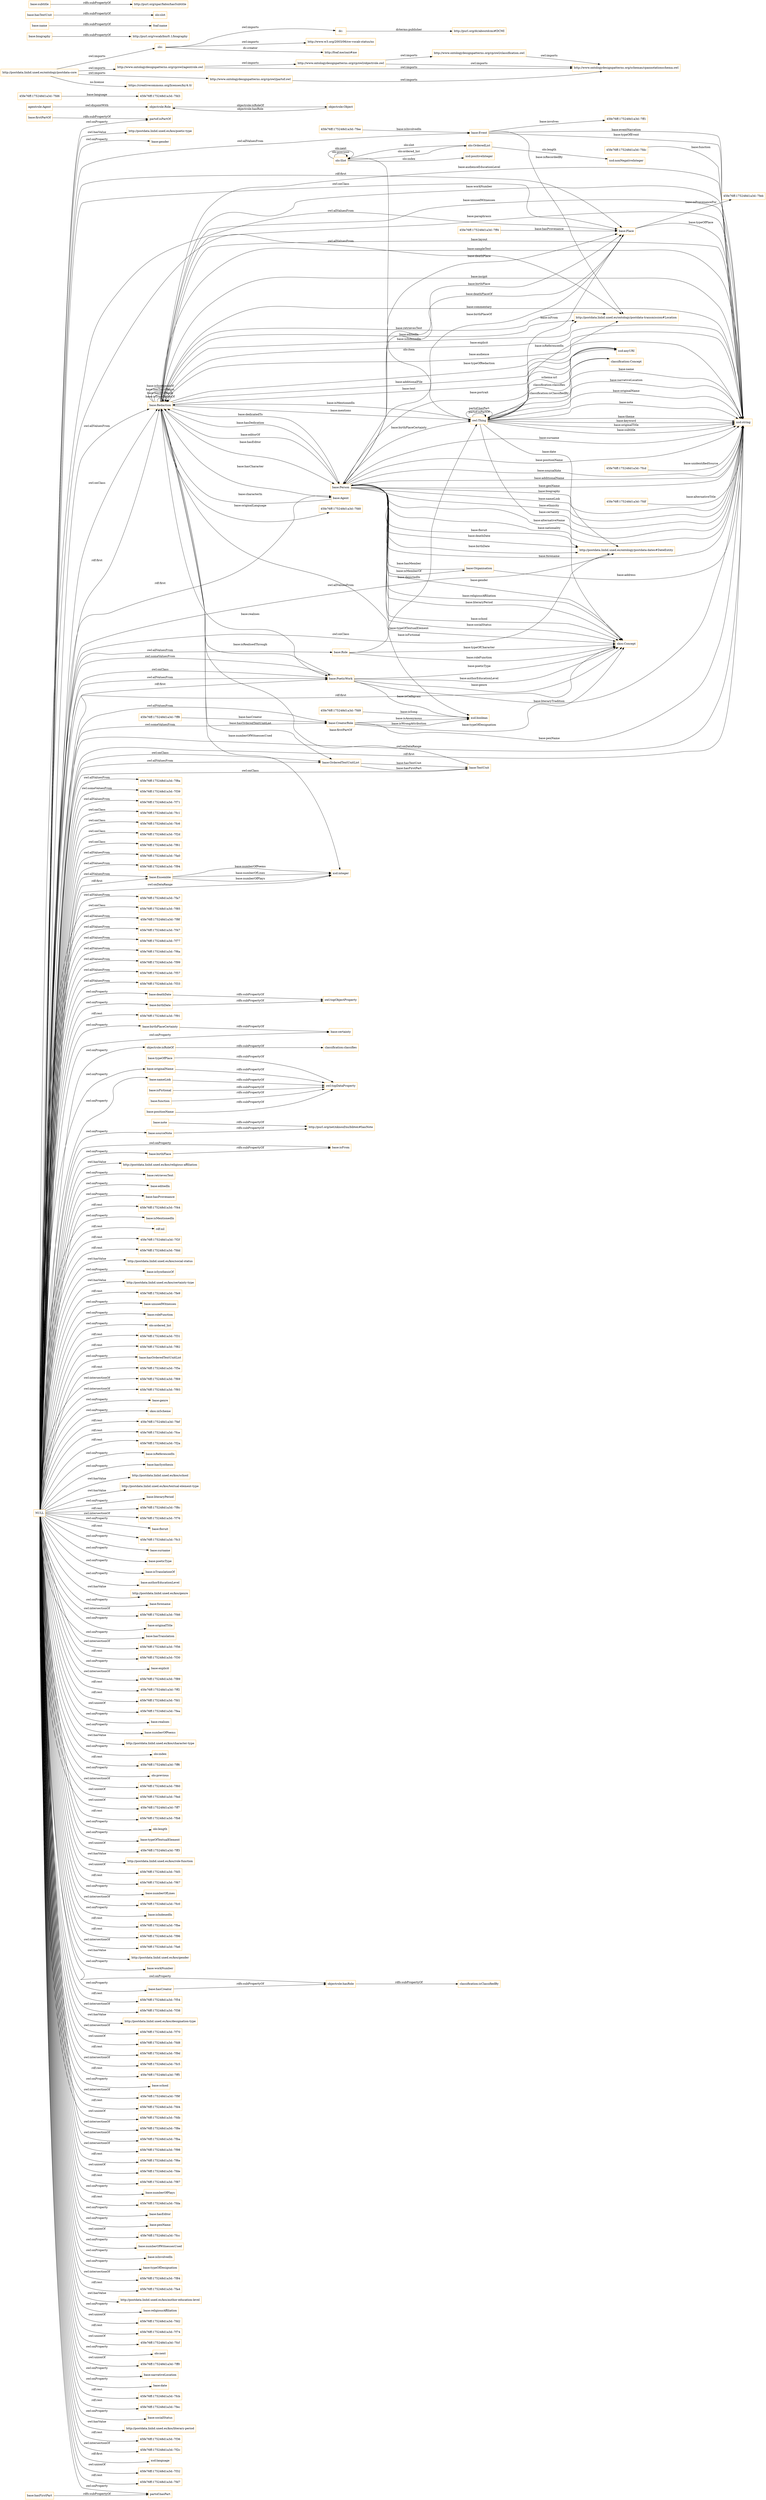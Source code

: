 digraph ar2dtool_diagram { 
rankdir=LR;
size="1501"
node [shape = rectangle, color="orange"]; "45fe76ff:175248d1a3d:-7ff1" "base:Role" "base:OrderedTextUnitList" "45fe76ff:175248d1a3d:-7f8a" "45fe76ff:175248d1a3d:-7f39" "45fe76ff:175248d1a3d:-7fdc" "45fe76ff:175248d1a3d:-7ff8" "45fe76ff:175248d1a3d:-7f71" "agentrole:Agent" "45fe76ff:175248d1a3d:-7fc1" "45fe76ff:175248d1a3d:-7fc6" "45fe76ff:175248d1a3d:-7f2d" "base:Agent" "base:CreatorRole" "base:Person" "base:Organisation" "45fe76ff:175248d1a3d:-7f61" "45fe76ff:175248d1a3d:-7fa0" "base:Redaction" "45fe76ff:175248d1a3d:-7f94" "base:Ensemble" "45fe76ff:175248d1a3d:-7fee" "45fe76ff:175248d1a3d:-7fa7" "45fe76ff:175248d1a3d:-7f85" "45fe76ff:175248d1a3d:-7fcd" "45fe76ff:175248d1a3d:-7fd6" "base:TextUnit" "45fe76ff:175248d1a3d:-7f8f" "45fe76ff:175248d1a3d:-7f47" "45fe76ff:175248d1a3d:-7f77" "45fe76ff:175248d1a3d:-7fd9" "skos:Concept" "http://postdata.linhd.uned.es/ontology/postdata-dates#DateEntity" "base:Place" "45fe76ff:175248d1a3d:-7feb" "45fe76ff:175248d1a3d:-7ff4" "base:Event" "45fe76ff:175248d1a3d:-7f6a" "45fe76ff:175248d1a3d:-7f99" "45fe76ff:175248d1a3d:-7f57" "45fe76ff:175248d1a3d:-7f33" "http://postdata.linhd.uned.es/ontology/postdata-transmission#Location" "45fe76ff:175248d1a3d:-7fdf" "base:PoeticWork" "owl:Thing" "objectrole:Role" "objectrole:Object" "olo:Slot" "olo:OrderedList" "classification:Concept" ; /*classes style*/
	"base:deathDate" -> "owl:topObjectProperty" [ label = "rdfs:subPropertyOf" ];
	"http://www.ontologydesignpatterns.org/cp/owl/objectrole.owl" -> "http://www.ontologydesignpatterns.org/cp/owl/classification.owl" [ label = "owl:imports" ];
	"http://www.ontologydesignpatterns.org/cp/owl/objectrole.owl" -> "http://www.ontologydesignpatterns.org/schemas/cpannotationschema.owl" [ label = "owl:imports" ];
	"http://www.ontologydesignpatterns.org/cp/owl/classification.owl" -> "http://www.ontologydesignpatterns.org/schemas/cpannotationschema.owl" [ label = "owl:imports" ];
	"base:firstPartOf" -> "partof:isPartOf" [ label = "rdfs:subPropertyOf" ];
	"agentrole:Agent" -> "objectrole:Role" [ label = "owl:disjointWith" ];
	"dc:" -> "http://purl.org/dc/aboutdcmi#DCMI" [ label = "dcterms:publisher" ];
	"olo:" -> "http://www.w3.org/2003/06/sw-vocab-status/ns" [ label = "owl:imports" ];
	"olo:" -> "dc:" [ label = "owl:imports" ];
	"olo:" -> "http://foaf.me/zazi#me" [ label = "dc:creator" ];
	"base:birthPlaceCertainty" -> "base:certainty" [ label = "rdfs:subPropertyOf" ];
	"base:biography" -> "http://purl.org/vocab/bio/0.1/biography" [ label = "rdfs:subPropertyOf" ];
	"objectrole:isRoleOf" -> "classification:classifies" [ label = "rdfs:subPropertyOf" ];
	"base:nameLink" -> "owl:topDataProperty" [ label = "rdfs:subPropertyOf" ];
	"base:sourceNote" -> "http://purl.org/net/nknouf/ns/bibtex#hasNote" [ label = "rdfs:subPropertyOf" ];
	"base:name" -> "foaf:name" [ label = "rdfs:subPropertyOf" ];
	"base:hasTextUnit" -> "olo:slot" [ label = "rdfs:subPropertyOf" ];
	"NULL" -> "base:birthPlace" [ label = "owl:onProperty" ];
	"NULL" -> "http://postdata.linhd.uned.es/kos/religious-affiliation" [ label = "owl:hasValue" ];
	"NULL" -> "base:PoeticWork" [ label = "owl:allValuesFrom" ];
	"NULL" -> "base:CreatorRole" [ label = "owl:someValuesFrom" ];
	"NULL" -> "base:retrievesText" [ label = "owl:onProperty" ];
	"NULL" -> "base:editedIn" [ label = "owl:onProperty" ];
	"NULL" -> "base:Place" [ label = "rdf:first" ];
	"NULL" -> "base:hasProvenance" [ label = "owl:onProperty" ];
	"NULL" -> "45fe76ff:175248d1a3d:-7f99" [ label = "owl:allValuesFrom" ];
	"NULL" -> "45fe76ff:175248d1a3d:-7f44" [ label = "rdf:rest" ];
	"NULL" -> "base:PoeticWork" [ label = "rdf:first" ];
	"NULL" -> "base:isMentionedIn" [ label = "owl:onProperty" ];
	"NULL" -> "base:birthDate" [ label = "owl:onProperty" ];
	"NULL" -> "rdf:nil" [ label = "rdf:rest" ];
	"NULL" -> "45fe76ff:175248d1a3d:-7f2f" [ label = "rdf:rest" ];
	"NULL" -> "45fe76ff:175248d1a3d:-7fc6" [ label = "owl:onClass" ];
	"NULL" -> "45fe76ff:175248d1a3d:-7fdd" [ label = "rdf:rest" ];
	"NULL" -> "http://postdata.linhd.uned.es/kos/social-status" [ label = "owl:hasValue" ];
	"NULL" -> "base:isSynthesisOf" [ label = "owl:onProperty" ];
	"NULL" -> "45fe76ff:175248d1a3d:-7f39" [ label = "owl:someValuesFrom" ];
	"NULL" -> "base:birthPlaceCertainty" [ label = "owl:onProperty" ];
	"NULL" -> "http://postdata.linhd.uned.es/kos/certainty-type" [ label = "owl:hasValue" ];
	"NULL" -> "45fe76ff:175248d1a3d:-7fe9" [ label = "rdf:rest" ];
	"NULL" -> "base:unusedWitnesses" [ label = "owl:onProperty" ];
	"NULL" -> "objectrole:isRoleOf" [ label = "owl:onProperty" ];
	"NULL" -> "base:roleFunction" [ label = "owl:onProperty" ];
	"NULL" -> "partof:isPartOf" [ label = "owl:onProperty" ];
	"NULL" -> "olo:ordered_list" [ label = "owl:onProperty" ];
	"NULL" -> "45fe76ff:175248d1a3d:-7f31" [ label = "rdf:rest" ];
	"NULL" -> "45fe76ff:175248d1a3d:-7f82" [ label = "rdf:rest" ];
	"NULL" -> "base:hasOrderedTextUnitList" [ label = "owl:onProperty" ];
	"NULL" -> "45fe76ff:175248d1a3d:-7f5e" [ label = "rdf:rest" ];
	"NULL" -> "45fe76ff:175248d1a3d:-7f69" [ label = "owl:intersectionOf" ];
	"NULL" -> "45fe76ff:175248d1a3d:-7f93" [ label = "owl:intersectionOf" ];
	"NULL" -> "base:Role" [ label = "owl:allValuesFrom" ];
	"NULL" -> "base:genre" [ label = "owl:onProperty" ];
	"NULL" -> "skos:inScheme" [ label = "owl:onProperty" ];
	"NULL" -> "base:OrderedTextUnitList" [ label = "owl:allValuesFrom" ];
	"NULL" -> "base:CreatorRole" [ label = "owl:allValuesFrom" ];
	"NULL" -> "http://postdata.linhd.uned.es/ontology/postdata-dates#DateEntity" [ label = "owl:onClass" ];
	"NULL" -> "base:Ensemble" [ label = "owl:allValuesFrom" ];
	"NULL" -> "45fe76ff:175248d1a3d:-7fef" [ label = "rdf:rest" ];
	"NULL" -> "45fe76ff:175248d1a3d:-7f8f" [ label = "owl:allValuesFrom" ];
	"NULL" -> "45fe76ff:175248d1a3d:-7fce" [ label = "rdf:rest" ];
	"NULL" -> "45fe76ff:175248d1a3d:-7f2a" [ label = "rdf:rest" ];
	"NULL" -> "base:isReferencedIn" [ label = "owl:onProperty" ];
	"NULL" -> "base:hasSynthesis" [ label = "owl:onProperty" ];
	"NULL" -> "45fe76ff:175248d1a3d:-7fa7" [ label = "owl:allValuesFrom" ];
	"NULL" -> "base:Agent" [ label = "rdf:first" ];
	"NULL" -> "45fe76ff:175248d1a3d:-7f33" [ label = "owl:allValuesFrom" ];
	"NULL" -> "http://postdata.linhd.uned.es/kos/school" [ label = "owl:hasValue" ];
	"NULL" -> "skos:Concept" [ label = "rdf:first" ];
	"NULL" -> "http://postdata.linhd.uned.es/kos/textual-element-type" [ label = "owl:hasValue" ];
	"NULL" -> "base:literaryPeriod" [ label = "owl:onProperty" ];
	"NULL" -> "45fe76ff:175248d1a3d:-7f8c" [ label = "rdf:rest" ];
	"NULL" -> "45fe76ff:175248d1a3d:-7f76" [ label = "owl:intersectionOf" ];
	"NULL" -> "base:floruit" [ label = "owl:onProperty" ];
	"NULL" -> "45fe76ff:175248d1a3d:-7fc3" [ label = "rdf:rest" ];
	"NULL" -> "base:surname" [ label = "owl:onProperty" ];
	"NULL" -> "xsd:string" [ label = "owl:onDataRange" ];
	"NULL" -> "base:poeticType" [ label = "owl:onProperty" ];
	"NULL" -> "base:isTranslationOf" [ label = "owl:onProperty" ];
	"NULL" -> "base:authorEducationLevel" [ label = "owl:onProperty" ];
	"NULL" -> "http://postdata.linhd.uned.es/kos/genre" [ label = "owl:hasValue" ];
	"NULL" -> "base:forename" [ label = "owl:onProperty" ];
	"NULL" -> "45fe76ff:175248d1a3d:-7f46" [ label = "owl:intersectionOf" ];
	"NULL" -> "45fe76ff:175248d1a3d:-7f57" [ label = "owl:allValuesFrom" ];
	"NULL" -> "base:originalTitle" [ label = "owl:onProperty" ];
	"NULL" -> "base:hasTranslation" [ label = "owl:onProperty" ];
	"NULL" -> "45fe76ff:175248d1a3d:-7f56" [ label = "owl:intersectionOf" ];
	"NULL" -> "45fe76ff:175248d1a3d:-7f30" [ label = "rdf:rest" ];
	"NULL" -> "base:Redaction" [ label = "owl:allValuesFrom" ];
	"NULL" -> "base:explicit" [ label = "owl:onProperty" ];
	"NULL" -> "45fe76ff:175248d1a3d:-7f89" [ label = "owl:intersectionOf" ];
	"NULL" -> "45fe76ff:175248d1a3d:-7ff2" [ label = "rdf:rest" ];
	"NULL" -> "45fe76ff:175248d1a3d:-7fd1" [ label = "rdf:rest" ];
	"NULL" -> "45fe76ff:175248d1a3d:-7fea" [ label = "owl:unionOf" ];
	"NULL" -> "base:realises" [ label = "owl:onProperty" ];
	"NULL" -> "base:numberOfPoems" [ label = "owl:onProperty" ];
	"NULL" -> "base:PoeticWork" [ label = "owl:someValuesFrom" ];
	"NULL" -> "http://postdata.linhd.uned.es/kos/character-type" [ label = "owl:hasValue" ];
	"NULL" -> "olo:index" [ label = "owl:onProperty" ];
	"NULL" -> "45fe76ff:175248d1a3d:-7ff6" [ label = "rdf:rest" ];
	"NULL" -> "olo:previous" [ label = "owl:onProperty" ];
	"NULL" -> "45fe76ff:175248d1a3d:-7f60" [ label = "owl:intersectionOf" ];
	"NULL" -> "45fe76ff:175248d1a3d:-7fed" [ label = "owl:unionOf" ];
	"NULL" -> "45fe76ff:175248d1a3d:-7ff7" [ label = "owl:unionOf" ];
	"NULL" -> "base:PoeticWork" [ label = "owl:onClass" ];
	"NULL" -> "45fe76ff:175248d1a3d:-7fb8" [ label = "rdf:rest" ];
	"NULL" -> "xsd:string" [ label = "rdf:first" ];
	"NULL" -> "olo:length" [ label = "owl:onProperty" ];
	"NULL" -> "base:typeOfTextualElement" [ label = "owl:onProperty" ];
	"NULL" -> "45fe76ff:175248d1a3d:-7ff3" [ label = "owl:unionOf" ];
	"NULL" -> "http://postdata.linhd.uned.es/kos/role-function" [ label = "owl:hasValue" ];
	"NULL" -> "45fe76ff:175248d1a3d:-7fd5" [ label = "owl:unionOf" ];
	"NULL" -> "45fe76ff:175248d1a3d:-7f67" [ label = "rdf:rest" ];
	"NULL" -> "base:numberOfLines" [ label = "owl:onProperty" ];
	"NULL" -> "45fe76ff:175248d1a3d:-7fc0" [ label = "owl:intersectionOf" ];
	"NULL" -> "45fe76ff:175248d1a3d:-7f47" [ label = "owl:allValuesFrom" ];
	"NULL" -> "base:isIndexedIn" [ label = "owl:onProperty" ];
	"NULL" -> "45fe76ff:175248d1a3d:-7fbe" [ label = "rdf:rest" ];
	"NULL" -> "45fe76ff:175248d1a3d:-7f96" [ label = "rdf:rest" ];
	"NULL" -> "45fe76ff:175248d1a3d:-7fa6" [ label = "owl:intersectionOf" ];
	"NULL" -> "http://postdata.linhd.uned.es/kos/gender" [ label = "owl:hasValue" ];
	"NULL" -> "base:workNumber" [ label = "owl:onProperty" ];
	"NULL" -> "base:hasCreator" [ label = "owl:onProperty" ];
	"NULL" -> "45fe76ff:175248d1a3d:-7f54" [ label = "rdf:rest" ];
	"NULL" -> "45fe76ff:175248d1a3d:-7f38" [ label = "owl:intersectionOf" ];
	"NULL" -> "http://postdata.linhd.uned.es/kos/designation-type" [ label = "owl:hasValue" ];
	"NULL" -> "45fe76ff:175248d1a3d:-7f70" [ label = "owl:intersectionOf" ];
	"NULL" -> "base:deathDate" [ label = "owl:onProperty" ];
	"NULL" -> "45fe76ff:175248d1a3d:-7fd8" [ label = "owl:unionOf" ];
	"NULL" -> "45fe76ff:175248d1a3d:-7f9d" [ label = "rdf:rest" ];
	"NULL" -> "base:isFrom" [ label = "owl:onProperty" ];
	"NULL" -> "45fe76ff:175248d1a3d:-7fc5" [ label = "owl:intersectionOf" ];
	"NULL" -> "45fe76ff:175248d1a3d:-7ff5" [ label = "rdf:rest" ];
	"NULL" -> "base:school" [ label = "owl:onProperty" ];
	"NULL" -> "base:Redaction" [ label = "owl:onClass" ];
	"NULL" -> "45fe76ff:175248d1a3d:-7f9f" [ label = "owl:intersectionOf" ];
	"NULL" -> "45fe76ff:175248d1a3d:-7fd4" [ label = "rdf:rest" ];
	"NULL" -> "xsd:integer" [ label = "owl:onDataRange" ];
	"NULL" -> "45fe76ff:175248d1a3d:-7fdb" [ label = "owl:unionOf" ];
	"NULL" -> "45fe76ff:175248d1a3d:-7fa0" [ label = "owl:allValuesFrom" ];
	"NULL" -> "45fe76ff:175248d1a3d:-7f8e" [ label = "owl:intersectionOf" ];
	"NULL" -> "45fe76ff:175248d1a3d:-7f71" [ label = "owl:allValuesFrom" ];
	"NULL" -> "45fe76ff:175248d1a3d:-7fba" [ label = "owl:intersectionOf" ];
	"NULL" -> "45fe76ff:175248d1a3d:-7f98" [ label = "owl:intersectionOf" ];
	"NULL" -> "45fe76ff:175248d1a3d:-7f6e" [ label = "rdf:rest" ];
	"NULL" -> "45fe76ff:175248d1a3d:-7fde" [ label = "owl:unionOf" ];
	"NULL" -> "45fe76ff:175248d1a3d:-7f87" [ label = "rdf:rest" ];
	"NULL" -> "45fe76ff:175248d1a3d:-7f77" [ label = "owl:allValuesFrom" ];
	"NULL" -> "objectrole:hasRole" [ label = "owl:onProperty" ];
	"NULL" -> "partof:hasPart" [ label = "owl:onProperty" ];
	"NULL" -> "base:Place" [ label = "owl:onClass" ];
	"NULL" -> "base:numberOfPlays" [ label = "owl:onProperty" ];
	"NULL" -> "45fe76ff:175248d1a3d:-7f6a" [ label = "owl:allValuesFrom" ];
	"NULL" -> "45fe76ff:175248d1a3d:-7f85" [ label = "owl:onClass" ];
	"NULL" -> "45fe76ff:175248d1a3d:-7fda" [ label = "rdf:rest" ];
	"NULL" -> "base:hasEditor" [ label = "owl:onProperty" ];
	"NULL" -> "base:nameLink" [ label = "owl:onProperty" ];
	"NULL" -> "base:Ensemble" [ label = "rdf:first" ];
	"NULL" -> "base:penName" [ label = "owl:onProperty" ];
	"NULL" -> "45fe76ff:175248d1a3d:-7fcc" [ label = "owl:unionOf" ];
	"NULL" -> "base:numberOfWitnessesUsed" [ label = "owl:onProperty" ];
	"NULL" -> "base:isInvolvedIn" [ label = "owl:onProperty" ];
	"NULL" -> "45fe76ff:175248d1a3d:-7f8a" [ label = "owl:allValuesFrom" ];
	"NULL" -> "base:typeOfDesignation" [ label = "owl:onProperty" ];
	"NULL" -> "http://postdata.linhd.uned.es/ontology/postdata-transmission#Location" [ label = "owl:allValuesFrom" ];
	"NULL" -> "base:Redaction" [ label = "rdf:first" ];
	"NULL" -> "45fe76ff:175248d1a3d:-7f84" [ label = "owl:intersectionOf" ];
	"NULL" -> "45fe76ff:175248d1a3d:-7fa4" [ label = "rdf:rest" ];
	"NULL" -> "http://postdata.linhd.uned.es/kos/author-education-level" [ label = "owl:hasValue" ];
	"NULL" -> "base:originalName" [ label = "owl:onProperty" ];
	"NULL" -> "base:religiousAffiliation" [ label = "owl:onProperty" ];
	"NULL" -> "45fe76ff:175248d1a3d:-7fd2" [ label = "owl:unionOf" ];
	"NULL" -> "45fe76ff:175248d1a3d:-7f74" [ label = "rdf:rest" ];
	"NULL" -> "45fe76ff:175248d1a3d:-7fcf" [ label = "owl:unionOf" ];
	"NULL" -> "45fe76ff:175248d1a3d:-7fc1" [ label = "owl:onClass" ];
	"NULL" -> "olo:next" [ label = "owl:onProperty" ];
	"NULL" -> "45fe76ff:175248d1a3d:-7ff0" [ label = "owl:unionOf" ];
	"NULL" -> "base:sourceNote" [ label = "owl:onProperty" ];
	"NULL" -> "45fe76ff:175248d1a3d:-7f2d" [ label = "owl:onClass" ];
	"NULL" -> "base:narrativeLocation" [ label = "owl:onProperty" ];
	"NULL" -> "base:certainty" [ label = "owl:onProperty" ];
	"NULL" -> "base:date" [ label = "owl:onProperty" ];
	"NULL" -> "45fe76ff:175248d1a3d:-7fcb" [ label = "rdf:rest" ];
	"NULL" -> "45fe76ff:175248d1a3d:-7f61" [ label = "owl:onClass" ];
	"NULL" -> "45fe76ff:175248d1a3d:-7fec" [ label = "rdf:rest" ];
	"NULL" -> "base:socialStatus" [ label = "owl:onProperty" ];
	"NULL" -> "base:TextUnit" [ label = "owl:onClass" ];
	"NULL" -> "base:Place" [ label = "owl:allValuesFrom" ];
	"NULL" -> "http://postdata.linhd.uned.es/kos/literary-period" [ label = "owl:hasValue" ];
	"NULL" -> "45fe76ff:175248d1a3d:-7f36" [ label = "rdf:rest" ];
	"NULL" -> "http://postdata.linhd.uned.es/ontology/postdata-dates#DateEntity" [ label = "owl:allValuesFrom" ];
	"NULL" -> "45fe76ff:175248d1a3d:-7f2c" [ label = "owl:intersectionOf" ];
	"NULL" -> "xsd:language" [ label = "rdf:first" ];
	"NULL" -> "45fe76ff:175248d1a3d:-7f94" [ label = "owl:allValuesFrom" ];
	"NULL" -> "45fe76ff:175248d1a3d:-7f32" [ label = "owl:unionOf" ];
	"NULL" -> "45fe76ff:175248d1a3d:-7fd7" [ label = "rdf:rest" ];
	"NULL" -> "http://postdata.linhd.uned.es/kos/poetic-type" [ label = "owl:hasValue" ];
	"NULL" -> "base:gender" [ label = "owl:onProperty" ];
	"NULL" -> "base:OrderedTextUnitList" [ label = "owl:onClass" ];
	"NULL" -> "base:Event" [ label = "owl:allValuesFrom" ];
	"NULL" -> "45fe76ff:175248d1a3d:-7f91" [ label = "rdf:rest" ];
	"base:hasFirstPart" -> "partof:hasPart" [ label = "rdfs:subPropertyOf" ];
	"base:hasCreator" -> "objectrole:hasRole" [ label = "rdfs:subPropertyOf" ];
	"base:birthPlace" -> "base:isFrom" [ label = "rdfs:subPropertyOf" ];
	"http://www.ontologydesignpatterns.org/cp/owl/agentrole.owl" -> "http://www.ontologydesignpatterns.org/cp/owl/objectrole.owl" [ label = "owl:imports" ];
	"http://www.ontologydesignpatterns.org/cp/owl/agentrole.owl" -> "http://www.ontologydesignpatterns.org/schemas/cpannotationschema.owl" [ label = "owl:imports" ];
	"base:isFictional" -> "owl:topDataProperty" [ label = "rdfs:subPropertyOf" ];
	"base:subtitle" -> "http://purl.org/spar/fabio/hasSubtitle" [ label = "rdfs:subPropertyOf" ];
	"base:function" -> "owl:topDataProperty" [ label = "rdfs:subPropertyOf" ];
	"base:originalName" -> "owl:topDataProperty" [ label = "rdfs:subPropertyOf" ];
	"http://www.ontologydesignpatterns.org/cp/owl/partof.owl" -> "http://www.ontologydesignpatterns.org/schemas/cpannotationschema.owl" [ label = "owl:imports" ];
	"http://postdata.linhd.uned.es/ontology/postdata-core" -> "https://creativecommons.org/licenses/by/4.0/" [ label = "ns:license" ];
	"http://postdata.linhd.uned.es/ontology/postdata-core" -> "http://www.ontologydesignpatterns.org/cp/owl/partof.owl" [ label = "owl:imports" ];
	"http://postdata.linhd.uned.es/ontology/postdata-core" -> "http://www.ontologydesignpatterns.org/cp/owl/agentrole.owl" [ label = "owl:imports" ];
	"http://postdata.linhd.uned.es/ontology/postdata-core" -> "olo:" [ label = "owl:imports" ];
	"base:note" -> "http://purl.org/net/nknouf/ns/bibtex#hasNote" [ label = "rdfs:subPropertyOf" ];
	"base:birthDate" -> "owl:topObjectProperty" [ label = "rdfs:subPropertyOf" ];
	"base:positionName" -> "owl:topDataProperty" [ label = "rdfs:subPropertyOf" ];
	"objectrole:hasRole" -> "classification:isClassifiedBy" [ label = "rdfs:subPropertyOf" ];
	"base:typeOfPlace" -> "owl:topDataProperty" [ label = "rdfs:subPropertyOf" ];
	"base:Redaction" -> "owl:Thing" [ label = "base:mentions" ];
	"base:Person" -> "xsd:boolean" [ label = "base:isFictional" ];
	"owl:Thing" -> "xsd:string" [ label = "base:narrativeLocation" ];
	"base:CreatorRole" -> "xsd:string" [ label = "base:penName" ];
	"base:Person" -> "base:Place" [ label = "base:deathPlace" ];
	"base:Ensemble" -> "xsd:integer" [ label = "base:numberOfLines" ];
	"base:Redaction" -> "xsd:string" [ label = "base:audienceEducationLevel" ];
	"base:Event" -> "xsd:string" [ label = "base:eventNarration" ];
	"base:Redaction" -> "xsd:string" [ label = "base:workNumber" ];
	"owl:Thing" -> "xsd:string" [ label = "base:originalName" ];
	"base:OrderedTextUnitList" -> "base:TextUnit" [ label = "base:hasTextUnit" ];
	"base:Redaction" -> "base:Person" [ label = "base:hasEditor" ];
	"olo:Slot" -> "olo:Slot" [ label = "olo:previous" ];
	"base:Redaction" -> "xsd:string" [ label = "base:unusedWitnesses" ];
	"base:Place" -> "base:Person" [ label = "base:deathPlaceOf" ];
	"base:Person" -> "http://postdata.linhd.uned.es/ontology/postdata-dates#DateEntity" [ label = "base:floruit" ];
	"base:Person" -> "xsd:string" [ label = "base:surname" ];
	"base:Person" -> "xsd:string" [ label = "base:positionName" ];
	"classification:Concept" -> "owl:Thing" [ label = "classification:classifies" ];
	"45fe76ff:175248d1a3d:-7ff8" -> "base:CreatorRole" [ label = "base:hasCreator" ];
	"base:Redaction" -> "xsd:string" [ label = "base:paraphrasis" ];
	"base:Person" -> "base:Redaction" [ label = "base:hasDedication" ];
	"base:Event" -> "xsd:string" [ label = "base:typeOfEvent" ];
	"base:Person" -> "http://postdata.linhd.uned.es/ontology/postdata-dates#DateEntity" [ label = "base:deathDate" ];
	"base:Person" -> "base:Place" [ label = "base:birthPlace" ];
	"base:Event" -> "http://postdata.linhd.uned.es/ontology/postdata-transmission#Location" [ label = "base:isRecordedBy" ];
	"base:CreatorRole" -> "xsd:boolean" [ label = "base:isAnonymous" ];
	"base:Redaction" -> "base:Agent" [ label = "base:hasCharacter" ];
	"base:Redaction" -> "xsd:anyURI" [ label = "base:text" ];
	"base:Redaction" -> "xsd:anyURI" [ label = "base:additionalFile" ];
	"base:Person" -> "base:Organisation" [ label = "base:isMemberOf" ];
	"base:Redaction" -> "xsd:string" [ label = "base:layout" ];
	"base:PoeticWork" -> "xsd:boolean" [ label = "base:isCalligram" ];
	"olo:Slot" -> "olo:OrderedList" [ label = "olo:ordered_list" ];
	"base:Redaction" -> "http://postdata.linhd.uned.es/ontology/postdata-transmission#Location" [ label = "base:editedIn" ];
	"base:Redaction" -> "skos:Concept" [ label = "base:typeOfTextualElement" ];
	"olo:OrderedList" -> "xsd:nonNegativeInteger" [ label = "olo:length" ];
	"45fe76ff:175248d1a3d:-7fee" -> "base:Event" [ label = "base:isInvolvedIn" ];
	"base:PoeticWork" -> "base:Redaction" [ label = "base:isRealisedThrough" ];
	"base:Redaction" -> "base:PoeticWork" [ label = "base:realises" ];
	"base:Person" -> "skos:Concept" [ label = "base:religiousAffiliation" ];
	"base:Person" -> "xsd:string" [ label = "base:sourceNote" ];
	"base:Redaction" -> "xsd:string" [ label = "base:sampleText" ];
	"base:Redaction" -> "xsd:string" [ label = "base:incipit" ];
	"base:Person" -> "http://postdata.linhd.uned.es/ontology/postdata-dates#DateEntity" [ label = "base:birthDate" ];
	"base:Person" -> "owl:Thing" [ label = "base:birthPlaceCertainty" ];
	"base:Person" -> "skos:Concept" [ label = "base:literaryPeriod" ];
	"base:Person" -> "xsd:string" [ label = "base:additionalName" ];
	"base:Person" -> "xsd:string" [ label = "base:genName" ];
	"base:Person" -> "base:Redaction" [ label = "base:editorOf" ];
	"base:CreatorRole" -> "skos:Concept" [ label = "base:typeOfDesignation" ];
	"base:Person" -> "xsd:string" [ label = "base:biography" ];
	"base:Redaction" -> "base:Redaction" [ label = "base:isTranslationOf" ];
	"owl:Thing" -> "skos:Concept" [ label = "base:certainty" ];
	"base:Redaction" -> "base:Redaction" [ label = "base:hasSynthesis" ];
	"olo:OrderedList" -> "olo:Slot" [ label = "olo:slot" ];
	"base:Person" -> "skos:Concept" [ label = "base:school" ];
	"olo:Slot" -> "olo:Slot" [ label = "olo:next" ];
	"owl:Thing" -> "xsd:anyURI" [ label = "schema:url" ];
	"owl:Thing" -> "http://postdata.linhd.uned.es/ontology/postdata-transmission#Location" [ label = "base:isReferencedIn" ];
	"base:PoeticWork" -> "xsd:string" [ label = "base:literaryTradition" ];
	"owl:Thing" -> "xsd:string" [ label = "base:note" ];
	"45fe76ff:175248d1a3d:-7fcd" -> "xsd:string" [ label = "base:unidentifiedSource" ];
	"owl:Thing" -> "xsd:string" [ label = "base:theme" ];
	"base:Event" -> "45fe76ff:175248d1a3d:-7ff1" [ label = "base:involves" ];
	"base:Role" -> "skos:Concept" [ label = "base:roleFunction" ];
	"base:PoeticWork" -> "skos:Concept" [ label = "base:poeticType" ];
	"olo:Slot" -> "owl:Thing" [ label = "olo:item" ];
	"base:Place" -> "xsd:string" [ label = "base:typeOfPlace" ];
	"45fe76ff:175248d1a3d:-7fd9" -> "xsd:boolean" [ label = "base:isSong" ];
	"base:Person" -> "xsd:string" [ label = "base:nameLink" ];
	"base:Ensemble" -> "xsd:integer" [ label = "base:numberOfPlays" ];
	"base:Place" -> "base:Person" [ label = "base:birthPlaceOf" ];
	"base:Redaction" -> "http://postdata.linhd.uned.es/ontology/postdata-transmission#Location" [ label = "base:isIndexedIn" ];
	"base:Person" -> "xsd:string" [ label = "base:ethnicity" ];
	"owl:Thing" -> "xsd:string" [ label = "base:keyword" ];
	"base:Redaction" -> "xsd:string" [ label = "base:commentary" ];
	"base:Redaction" -> "base:OrderedTextUnitList" [ label = "base:hasOrderedTextUnitList" ];
	"owl:Thing" -> "xsd:string" [ label = "base:originalTitle" ];
	"base:Person" -> "skos:Concept" [ label = "base:socialStatus" ];
	"owl:Thing" -> "classification:Concept" [ label = "classification:isClassifiedBy" ];
	"owl:Thing" -> "owl:Thing" [ label = "partof:isPartOf" ];
	"olo:Slot" -> "xsd:positiveInteger" [ label = "olo:index" ];
	"45fe76ff:175248d1a3d:-7fdc" -> "xsd:string" [ label = "base:function" ];
	"base:PoeticWork" -> "skos:Concept" [ label = "base:authorEducationLevel" ];
	"owl:Thing" -> "base:Place" [ label = "base:isFrom" ];
	"base:Redaction" -> "base:Redaction" [ label = "base:hasTranslation" ];
	"base:CreatorRole" -> "xsd:boolean" [ label = "base:isWrongAttribution" ];
	"owl:Thing" -> "http://postdata.linhd.uned.es/ontology/postdata-dates#DateEntity" [ label = "base:date" ];
	"base:TextUnit" -> "base:Redaction" [ label = "base:firstPartOf" ];
	"base:Person" -> "xsd:string" [ label = "base:alternativeName" ];
	"objectrole:Object" -> "objectrole:Role" [ label = "objectrole:hasRole" ];
	"45fe76ff:175248d1a3d:-7ff4" -> "base:Place" [ label = "base:hasProvenance" ];
	"base:Person" -> "xsd:string" [ label = "base:nationality" ];
	"owl:Thing" -> "base:Redaction" [ label = "base:isMentionedIn" ];
	"base:OrderedTextUnitList" -> "base:TextUnit" [ label = "base:hasFirstPart" ];
	"base:Person" -> "xsd:anyURI" [ label = "base:portrait" ];
	"45fe76ff:175248d1a3d:-7fdf" -> "xsd:string" [ label = "base:alternativeTitle" ];
	"base:Organisation" -> "xsd:string" [ label = "base:address" ];
	"base:Role" -> "skos:Concept" [ label = "base:typeOfCharacter" ];
	"base:Organisation" -> "base:Person" [ label = "base:hasMember" ];
	"base:Place" -> "45fe76ff:175248d1a3d:-7feb" [ label = "base:isProvenanceFor" ];
	"base:Redaction" -> "xsd:string" [ label = "base:explicit" ];
	"owl:Thing" -> "xsd:string" [ label = "base:subtitle" ];
	"base:Redaction" -> "http://postdata.linhd.uned.es/ontology/postdata-transmission#Location" [ label = "base:retrievesText" ];
	"base:Person" -> "skos:Concept" [ label = "base:gender" ];
	"base:PoeticWork" -> "skos:Concept" [ label = "base:genre" ];
	"owl:Thing" -> "xsd:string" [ label = "base:name" ];
	"base:Redaction" -> "base:Person" [ label = "base:dedicatedTo" ];
	"base:Person" -> "xsd:string" [ label = "base:forename" ];
	"base:Redaction" -> "xsd:string" [ label = "base:audience" ];
	"base:Ensemble" -> "xsd:integer" [ label = "base:numberOfPoems" ];
	"base:Redaction" -> "xsd:string" [ label = "base:typeOfRedaction" ];
	"base:Redaction" -> "xsd:integer" [ label = "base:numberOfWitnessesUsed" ];
	"base:Redaction" -> "45fe76ff:175248d1a3d:-7fd0" [ label = "base:originalLanguage" ];
	"owl:Thing" -> "owl:Thing" [ label = "partof:hasPart" ];
	"base:Role" -> "owl:Thing" [ label = "base:depictedIn" ];
	"base:Agent" -> "base:Redaction" [ label = "base:characterIn" ];
	"45fe76ff:175248d1a3d:-7fd6" -> "45fe76ff:175248d1a3d:-7fd3" [ label = "base:language" ];
	"objectrole:Role" -> "objectrole:Object" [ label = "objectrole:isRoleOf" ];
	"base:Redaction" -> "base:Redaction" [ label = "base:isSynthesisOf" ];

}
